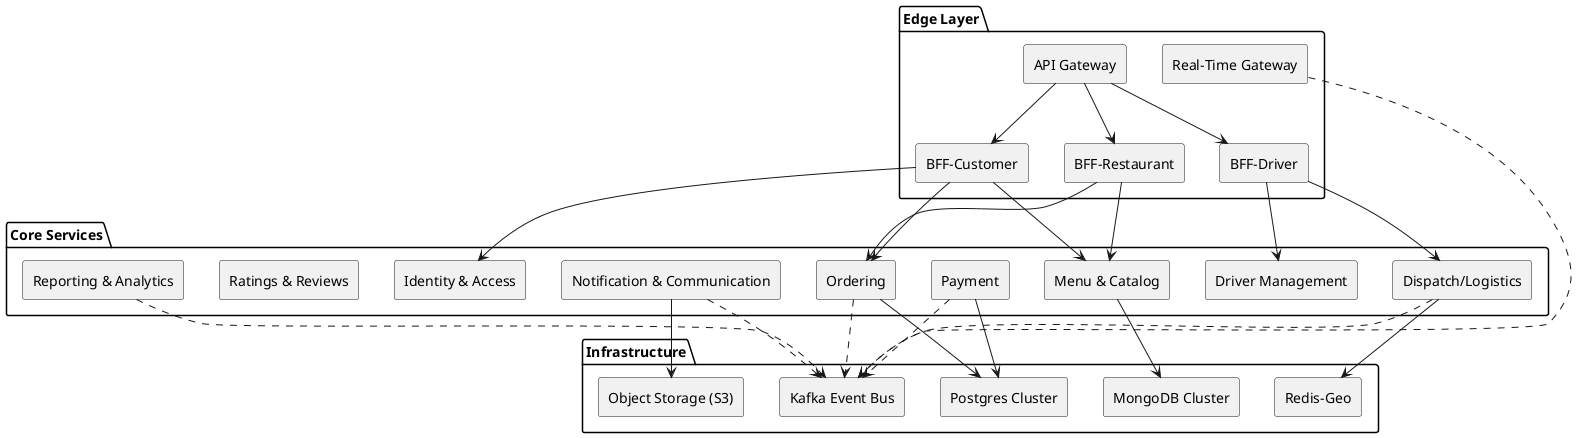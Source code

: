@startuml
skinparam rectangle {
  BackgroundColor #FDF7E7
  BorderColor Black
}
skinparam componentStyle rectangle

package "Edge Layer" {
  [API Gateway]
  [Real-Time Gateway]
  [BFF-Customer]
  [BFF-Restaurant]
  [BFF-Driver]
}

package "Core Services" {
  [Identity & Access]
  [Menu & Catalog]
  [Ordering]
  [Payment]
  [Dispatch/Logistics]
  [Driver Management]
  [Notification & Communication]
  [Ratings & Reviews]
  [Reporting & Analytics]
}

package "Infrastructure" {
  [Kafka Event Bus]
  [Redis-Geo]
  [Postgres Cluster]
  [MongoDB Cluster]
  [Object Storage (S3)]
}

[API Gateway] --> [BFF-Customer]
[API Gateway] --> [BFF-Restaurant]
[API Gateway] --> [BFF-Driver]
[Real-Time Gateway] ..> [Kafka Event Bus]

[BFF-Customer] --> [Ordering]
[BFF-Customer] --> [Menu & Catalog]
[BFF-Customer] --> [Identity & Access]

[BFF-Restaurant] --> [Menu & Catalog]
[BFF-Restaurant] --> [Ordering]

[BFF-Driver] --> [Dispatch/Logistics]
[BFF-Driver] --> [Driver Management]

[Ordering] ..> [Kafka Event Bus]
[Dispatch/Logistics] ..> [Kafka Event Bus]
[Payment] ..> [Kafka Event Bus]
[Notification & Communication] ..> [Kafka Event Bus]
[Reporting & Analytics] ..> [Kafka Event Bus]

[Dispatch/Logistics] --> [Redis-Geo]
[Ordering] --> [Postgres Cluster]
[Payment] --> [Postgres Cluster]
[Menu & Catalog] --> [MongoDB Cluster]
[Notification & Communication] --> [Object Storage (S3)]

@enduml